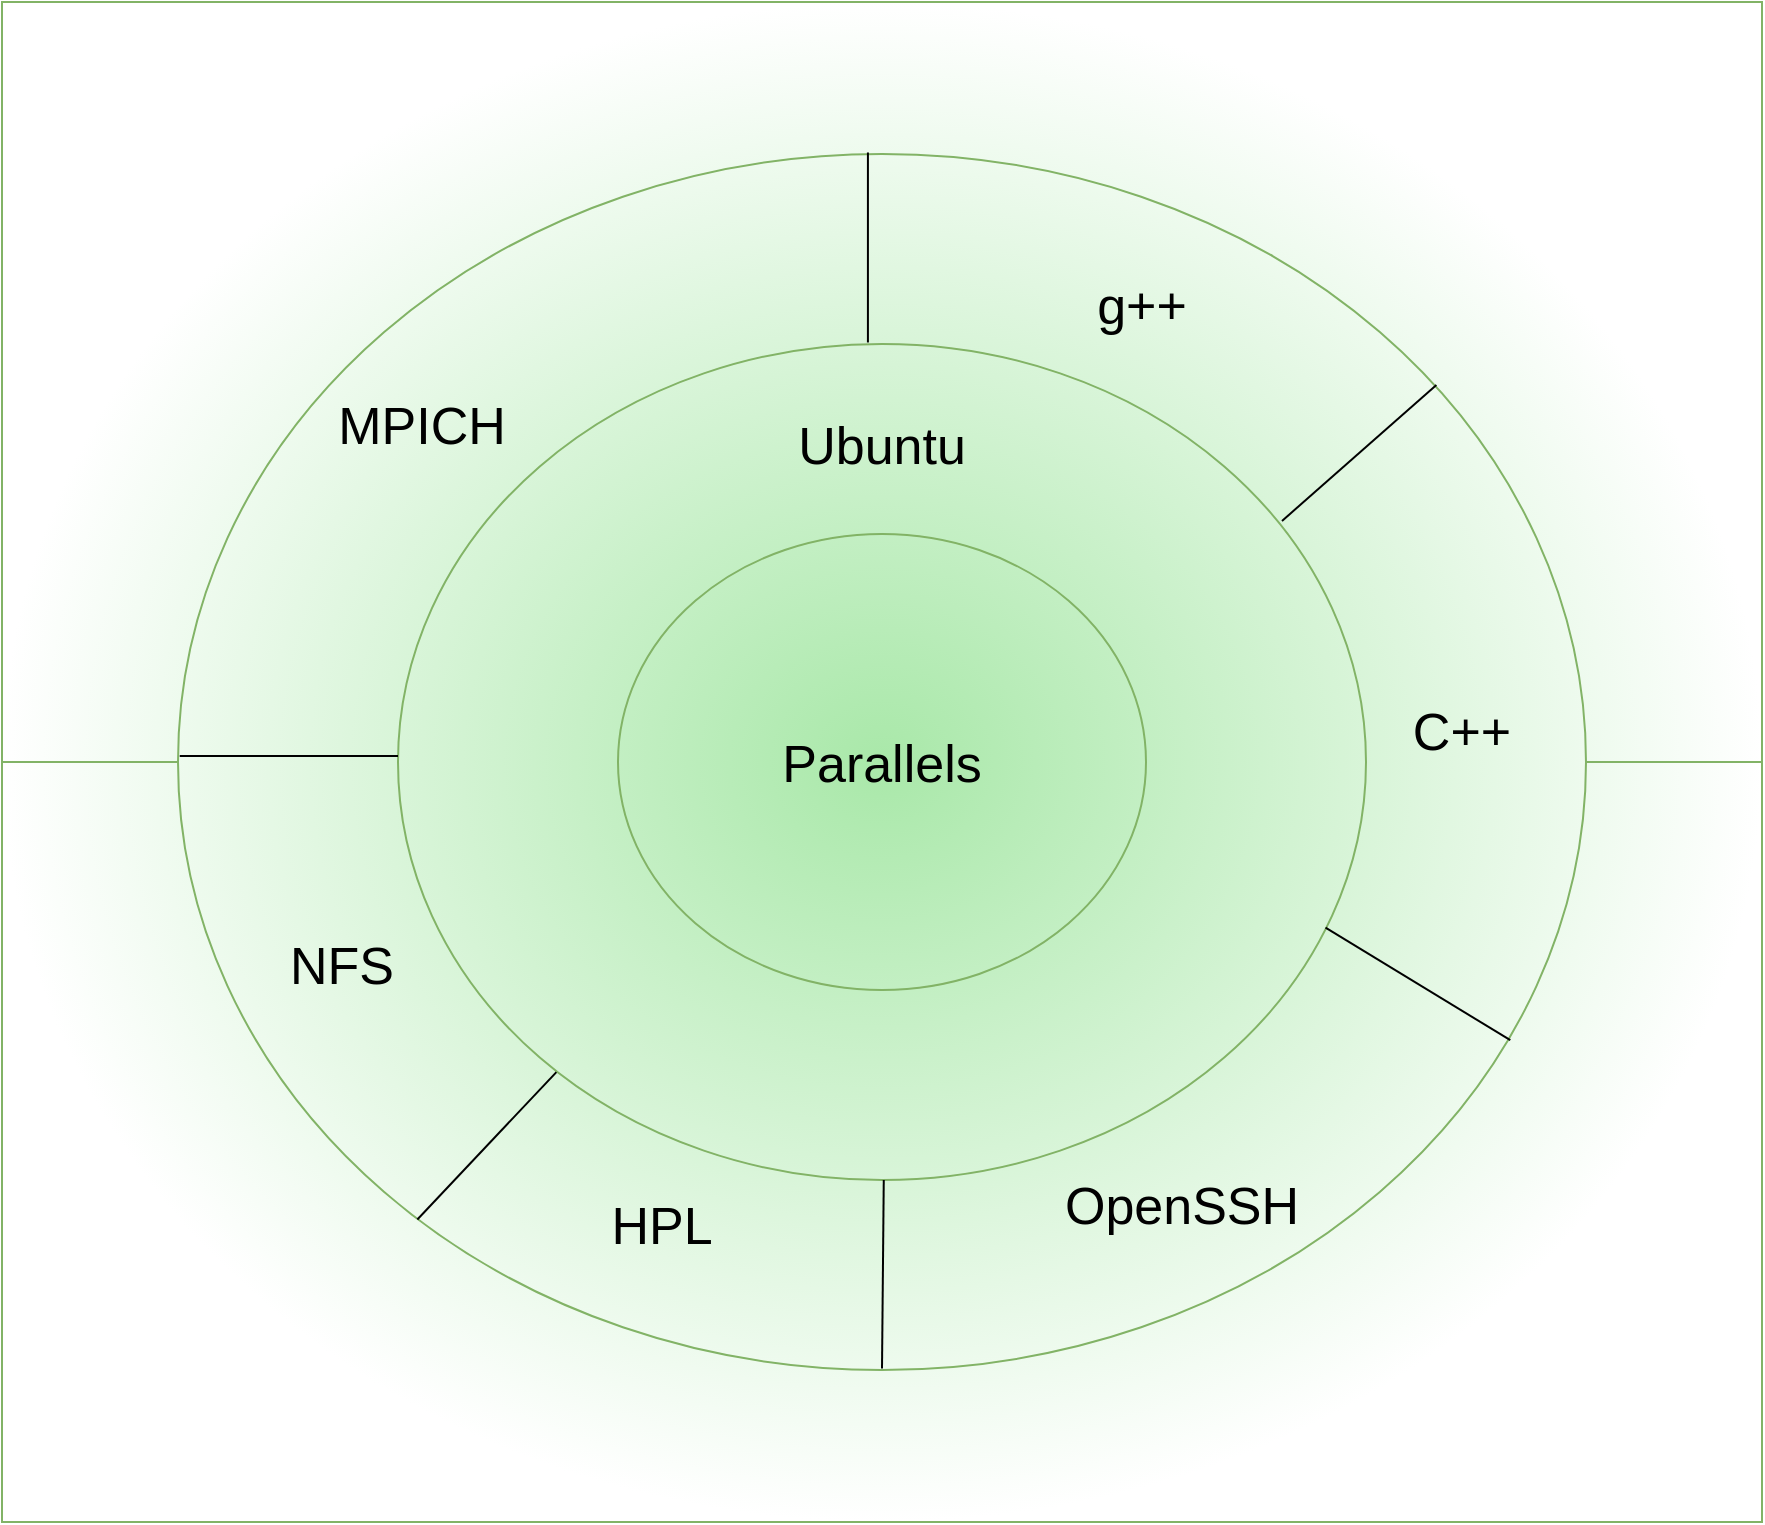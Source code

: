 <mxfile version="15.9.4" type="github">
  <diagram id="07fea595-8f29-1299-0266-81d95cde20df" name="Page-1">
    <mxGraphModel dx="928" dy="1189" grid="1" gridSize="10" guides="1" tooltips="1" connect="1" arrows="1" fold="1" page="1" pageScale="1" pageWidth="1169" pageHeight="827" background="none" math="0" shadow="0">
      <root>
        <mxCell id="0" />
        <mxCell id="1" parent="0" />
        <mxCell id="eQl24ylE83qFWy2jF4Tj-662" value="" style="shape=mxgraph.pid.heat_exchangers.heat_exchanger_(spiral);html=1;pointerEvents=1;align=center;verticalLabelPosition=bottom;verticalAlign=top;dashed=0;fillColor=#A9E8A9;strokeColor=#82b366;gradientColor=#ffffff;gradientDirection=radial;" vertex="1" parent="1">
          <mxGeometry x="110" y="33" width="880" height="760" as="geometry" />
        </mxCell>
        <mxCell id="eQl24ylE83qFWy2jF4Tj-663" value="&lt;font style=&quot;font-size: 26px&quot;&gt;Parallels&lt;/font&gt;" style="text;html=1;strokeColor=none;fillColor=none;align=center;verticalAlign=middle;whiteSpace=wrap;rounded=0;" vertex="1" parent="1">
          <mxGeometry x="520" y="399" width="60" height="30" as="geometry" />
        </mxCell>
        <mxCell id="eQl24ylE83qFWy2jF4Tj-664" value="Ubuntu" style="text;html=1;strokeColor=none;fillColor=none;align=center;verticalAlign=middle;whiteSpace=wrap;rounded=0;fontSize=26;" vertex="1" parent="1">
          <mxGeometry x="520" y="240" width="60" height="30" as="geometry" />
        </mxCell>
        <mxCell id="eQl24ylE83qFWy2jF4Tj-665" value="" style="endArrow=none;html=1;rounded=0;fontSize=26;entryX=0.315;entryY=0.704;entryDx=0;entryDy=0;entryPerimeter=0;exitX=0.236;exitY=0.801;exitDx=0;exitDy=0;exitPerimeter=0;" edge="1" parent="1" source="eQl24ylE83qFWy2jF4Tj-662" target="eQl24ylE83qFWy2jF4Tj-662">
          <mxGeometry width="50" height="50" relative="1" as="geometry">
            <mxPoint x="320" y="640" as="sourcePoint" />
            <mxPoint x="390" y="560" as="targetPoint" />
          </mxGeometry>
        </mxCell>
        <mxCell id="eQl24ylE83qFWy2jF4Tj-666" value="" style="endArrow=none;html=1;rounded=0;fontSize=26;entryX=0.501;entryY=0.775;entryDx=0;entryDy=0;entryPerimeter=0;exitX=0.5;exitY=0.899;exitDx=0;exitDy=0;exitPerimeter=0;" edge="1" parent="1" source="eQl24ylE83qFWy2jF4Tj-662" target="eQl24ylE83qFWy2jF4Tj-662">
          <mxGeometry width="50" height="50" relative="1" as="geometry">
            <mxPoint x="550.0" y="714.96" as="sourcePoint" />
            <mxPoint x="617.2" y="640" as="targetPoint" />
          </mxGeometry>
        </mxCell>
        <mxCell id="eQl24ylE83qFWy2jF4Tj-667" value="" style="endArrow=none;html=1;rounded=0;fontSize=26;entryX=0.492;entryY=0.099;entryDx=0;entryDy=0;entryPerimeter=0;exitX=0.492;exitY=0.224;exitDx=0;exitDy=0;exitPerimeter=0;" edge="1" parent="1" source="eQl24ylE83qFWy2jF4Tj-662" target="eQl24ylE83qFWy2jF4Tj-662">
          <mxGeometry width="50" height="50" relative="1" as="geometry">
            <mxPoint x="520.0" y="204.96" as="sourcePoint" />
            <mxPoint x="587.2" y="130.0" as="targetPoint" />
          </mxGeometry>
        </mxCell>
        <mxCell id="eQl24ylE83qFWy2jF4Tj-668" value="" style="endArrow=none;html=1;rounded=0;fontSize=26;exitX=0.101;exitY=0.496;exitDx=0;exitDy=0;exitPerimeter=0;entryX=0.225;entryY=0.496;entryDx=0;entryDy=0;entryPerimeter=0;" edge="1" parent="1" source="eQl24ylE83qFWy2jF4Tj-662" target="eQl24ylE83qFWy2jF4Tj-662">
          <mxGeometry width="50" height="50" relative="1" as="geometry">
            <mxPoint x="200" y="410" as="sourcePoint" />
            <mxPoint x="307" y="410" as="targetPoint" />
          </mxGeometry>
        </mxCell>
        <mxCell id="eQl24ylE83qFWy2jF4Tj-669" value="" style="endArrow=none;html=1;rounded=0;fontSize=26;entryX=0.815;entryY=0.252;entryDx=0;entryDy=0;entryPerimeter=0;" edge="1" parent="1" target="eQl24ylE83qFWy2jF4Tj-662">
          <mxGeometry width="50" height="50" relative="1" as="geometry">
            <mxPoint x="750.0" y="292.48" as="sourcePoint" />
            <mxPoint x="817.2" y="217.52" as="targetPoint" />
          </mxGeometry>
        </mxCell>
        <mxCell id="eQl24ylE83qFWy2jF4Tj-670" value="g++" style="text;html=1;strokeColor=none;fillColor=none;align=center;verticalAlign=middle;whiteSpace=wrap;rounded=0;fontSize=26;" vertex="1" parent="1">
          <mxGeometry x="650" y="170" width="60" height="30" as="geometry" />
        </mxCell>
        <mxCell id="eQl24ylE83qFWy2jF4Tj-671" value="MPICH" style="text;html=1;strokeColor=none;fillColor=none;align=center;verticalAlign=middle;whiteSpace=wrap;rounded=0;fontSize=26;" vertex="1" parent="1">
          <mxGeometry x="290" y="230" width="60" height="30" as="geometry" />
        </mxCell>
        <mxCell id="eQl24ylE83qFWy2jF4Tj-672" value="NFS" style="text;html=1;strokeColor=none;fillColor=none;align=center;verticalAlign=middle;whiteSpace=wrap;rounded=0;fontSize=26;" vertex="1" parent="1">
          <mxGeometry x="250" y="500" width="60" height="30" as="geometry" />
        </mxCell>
        <mxCell id="eQl24ylE83qFWy2jF4Tj-673" value="HPL" style="text;html=1;strokeColor=none;fillColor=none;align=center;verticalAlign=middle;whiteSpace=wrap;rounded=0;fontSize=26;" vertex="1" parent="1">
          <mxGeometry x="410" y="630" width="60" height="30" as="geometry" />
        </mxCell>
        <mxCell id="eQl24ylE83qFWy2jF4Tj-675" value="" style="endArrow=none;html=1;rounded=0;fontSize=26;exitX=0.857;exitY=0.683;exitDx=0;exitDy=0;exitPerimeter=0;entryX=0.752;entryY=0.609;entryDx=0;entryDy=0;entryPerimeter=0;" edge="1" parent="1" source="eQl24ylE83qFWy2jF4Tj-662" target="eQl24ylE83qFWy2jF4Tj-662">
          <mxGeometry width="50" height="50" relative="1" as="geometry">
            <mxPoint x="700.0" y="574.96" as="sourcePoint" />
            <mxPoint x="760" y="490" as="targetPoint" />
          </mxGeometry>
        </mxCell>
        <mxCell id="eQl24ylE83qFWy2jF4Tj-676" value="C++" style="text;html=1;strokeColor=none;fillColor=none;align=center;verticalAlign=middle;whiteSpace=wrap;rounded=0;fontSize=26;" vertex="1" parent="1">
          <mxGeometry x="810" y="383" width="60" height="30" as="geometry" />
        </mxCell>
        <mxCell id="eQl24ylE83qFWy2jF4Tj-677" value="OpenSSH" style="text;html=1;strokeColor=none;fillColor=none;align=center;verticalAlign=middle;whiteSpace=wrap;rounded=0;fontSize=26;" vertex="1" parent="1">
          <mxGeometry x="670" y="620" width="60" height="30" as="geometry" />
        </mxCell>
      </root>
    </mxGraphModel>
  </diagram>
</mxfile>
